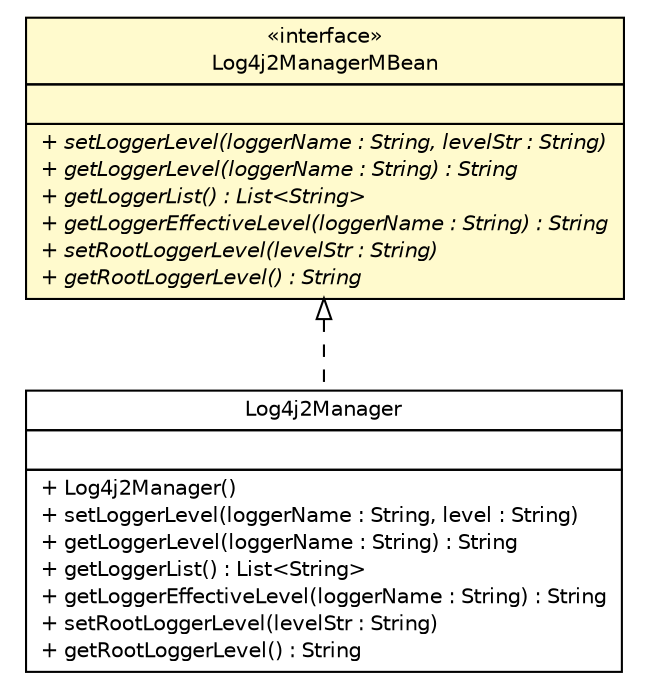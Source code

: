 #!/usr/local/bin/dot
#
# Class diagram 
# Generated by UMLGraph version R5_6-24-gf6e263 (http://www.umlgraph.org/)
#

digraph G {
	edge [fontname="Helvetica",fontsize=10,labelfontname="Helvetica",labelfontsize=10];
	node [fontname="Helvetica",fontsize=10,shape=plaintext];
	nodesep=0.25;
	ranksep=0.5;
	// cn.home1.oss.lib.log4j2.jmx.Log4j2Manager
	c28 [label=<<table title="cn.home1.oss.lib.log4j2.jmx.Log4j2Manager" border="0" cellborder="1" cellspacing="0" cellpadding="2" port="p" href="./Log4j2Manager.html">
		<tr><td><table border="0" cellspacing="0" cellpadding="1">
<tr><td align="center" balign="center"> Log4j2Manager </td></tr>
		</table></td></tr>
		<tr><td><table border="0" cellspacing="0" cellpadding="1">
<tr><td align="left" balign="left">  </td></tr>
		</table></td></tr>
		<tr><td><table border="0" cellspacing="0" cellpadding="1">
<tr><td align="left" balign="left"> + Log4j2Manager() </td></tr>
<tr><td align="left" balign="left"> + setLoggerLevel(loggerName : String, level : String) </td></tr>
<tr><td align="left" balign="left"> + getLoggerLevel(loggerName : String) : String </td></tr>
<tr><td align="left" balign="left"> + getLoggerList() : List&lt;String&gt; </td></tr>
<tr><td align="left" balign="left"> + getLoggerEffectiveLevel(loggerName : String) : String </td></tr>
<tr><td align="left" balign="left"> + setRootLoggerLevel(levelStr : String) </td></tr>
<tr><td align="left" balign="left"> + getRootLoggerLevel() : String </td></tr>
		</table></td></tr>
		</table>>, URL="./Log4j2Manager.html", fontname="Helvetica", fontcolor="black", fontsize=10.0];
	// cn.home1.oss.lib.log4j2.jmx.Log4j2ManagerMBean
	c30 [label=<<table title="cn.home1.oss.lib.log4j2.jmx.Log4j2ManagerMBean" border="0" cellborder="1" cellspacing="0" cellpadding="2" port="p" bgcolor="lemonChiffon" href="./Log4j2ManagerMBean.html">
		<tr><td><table border="0" cellspacing="0" cellpadding="1">
<tr><td align="center" balign="center"> &#171;interface&#187; </td></tr>
<tr><td align="center" balign="center"> Log4j2ManagerMBean </td></tr>
		</table></td></tr>
		<tr><td><table border="0" cellspacing="0" cellpadding="1">
<tr><td align="left" balign="left">  </td></tr>
		</table></td></tr>
		<tr><td><table border="0" cellspacing="0" cellpadding="1">
<tr><td align="left" balign="left"><font face="Helvetica-Oblique" point-size="10.0"> + setLoggerLevel(loggerName : String, levelStr : String) </font></td></tr>
<tr><td align="left" balign="left"><font face="Helvetica-Oblique" point-size="10.0"> + getLoggerLevel(loggerName : String) : String </font></td></tr>
<tr><td align="left" balign="left"><font face="Helvetica-Oblique" point-size="10.0"> + getLoggerList() : List&lt;String&gt; </font></td></tr>
<tr><td align="left" balign="left"><font face="Helvetica-Oblique" point-size="10.0"> + getLoggerEffectiveLevel(loggerName : String) : String </font></td></tr>
<tr><td align="left" balign="left"><font face="Helvetica-Oblique" point-size="10.0"> + setRootLoggerLevel(levelStr : String) </font></td></tr>
<tr><td align="left" balign="left"><font face="Helvetica-Oblique" point-size="10.0"> + getRootLoggerLevel() : String </font></td></tr>
		</table></td></tr>
		</table>>, URL="./Log4j2ManagerMBean.html", fontname="Helvetica", fontcolor="black", fontsize=10.0];
	//cn.home1.oss.lib.log4j2.jmx.Log4j2Manager implements cn.home1.oss.lib.log4j2.jmx.Log4j2ManagerMBean
	c30:p -> c28:p [dir=back,arrowtail=empty,style=dashed];
}

